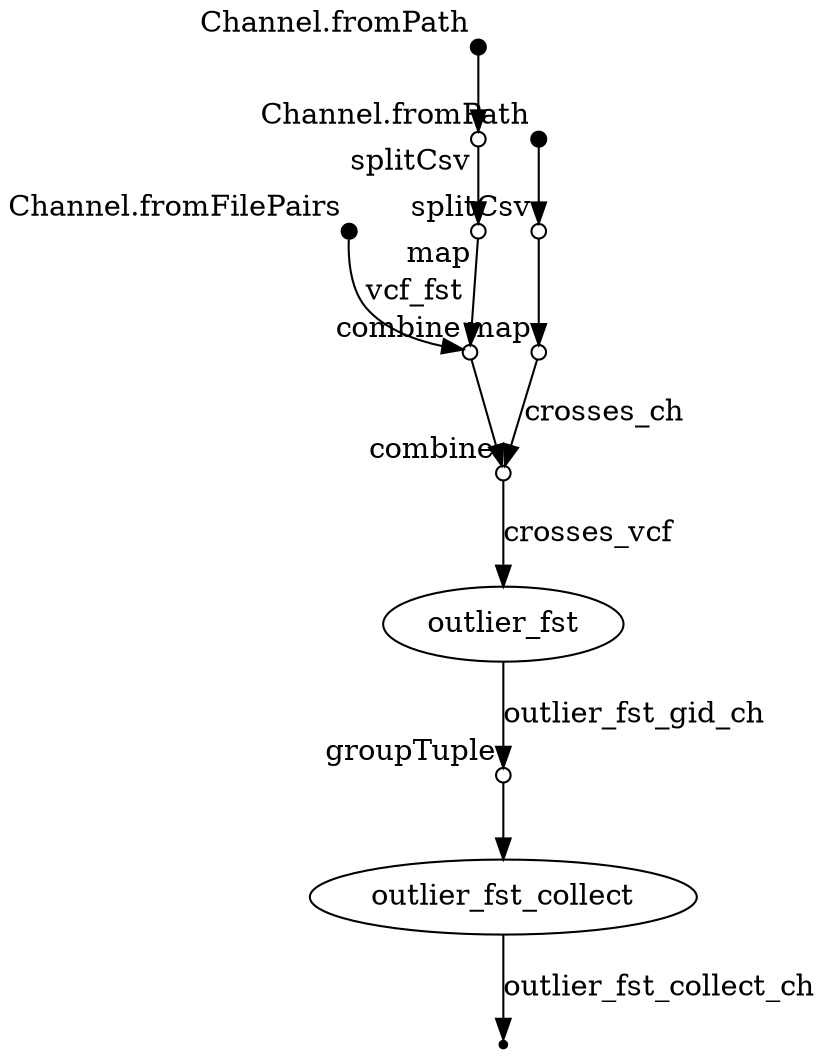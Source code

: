 digraph "analysis_poptree" {
p0 [shape=point,label="",fixedsize=true,width=0.1,xlabel="Channel.fromFilePairs"];
p7 [shape=circle,label="",fixedsize=true,width=0.1,xlabel="combine"];
p0 -> p7 [label="vcf_fst"];

p1 [shape=point,label="",fixedsize=true,width=0.1,xlabel="Channel.fromPath"];
p2 [shape=circle,label="",fixedsize=true,width=0.1,xlabel="splitCsv"];
p1 -> p2;

p2 [shape=circle,label="",fixedsize=true,width=0.1,xlabel="splitCsv"];
p3 [shape=circle,label="",fixedsize=true,width=0.1,xlabel="map"];
p2 -> p3;

p3 [shape=circle,label="",fixedsize=true,width=0.1,xlabel="map"];
p8 [shape=circle,label="",fixedsize=true,width=0.1,xlabel="combine"];
p3 -> p8 [label="crosses_ch"];

p4 [shape=point,label="",fixedsize=true,width=0.1,xlabel="Channel.fromPath"];
p5 [shape=circle,label="",fixedsize=true,width=0.1,xlabel="splitCsv"];
p4 -> p5;

p5 [shape=circle,label="",fixedsize=true,width=0.1,xlabel="splitCsv"];
p6 [shape=circle,label="",fixedsize=true,width=0.1,xlabel="map"];
p5 -> p6;

p6 [shape=circle,label="",fixedsize=true,width=0.1,xlabel="map"];
p7 [shape=circle,label="",fixedsize=true,width=0.1,xlabel="combine"];
p6 -> p7;

p7 [shape=circle,label="",fixedsize=true,width=0.1,xlabel="combine"];
p8 [shape=circle,label="",fixedsize=true,width=0.1,xlabel="combine"];
p7 -> p8;

p8 [shape=circle,label="",fixedsize=true,width=0.1,xlabel="combine"];
p9 [label="outlier_fst"];
p8 -> p9 [label="crosses_vcf"];

p9 [label="outlier_fst"];
p10 [shape=circle,label="",fixedsize=true,width=0.1,xlabel="groupTuple"];
p9 -> p10 [label="outlier_fst_gid_ch"];

p10 [shape=circle,label="",fixedsize=true,width=0.1,xlabel="groupTuple"];
p11 [label="outlier_fst_collect"];
p10 -> p11;

p11 [label="outlier_fst_collect"];
p12 [shape=point];
p11 -> p12 [label="outlier_fst_collect_ch"];

}
